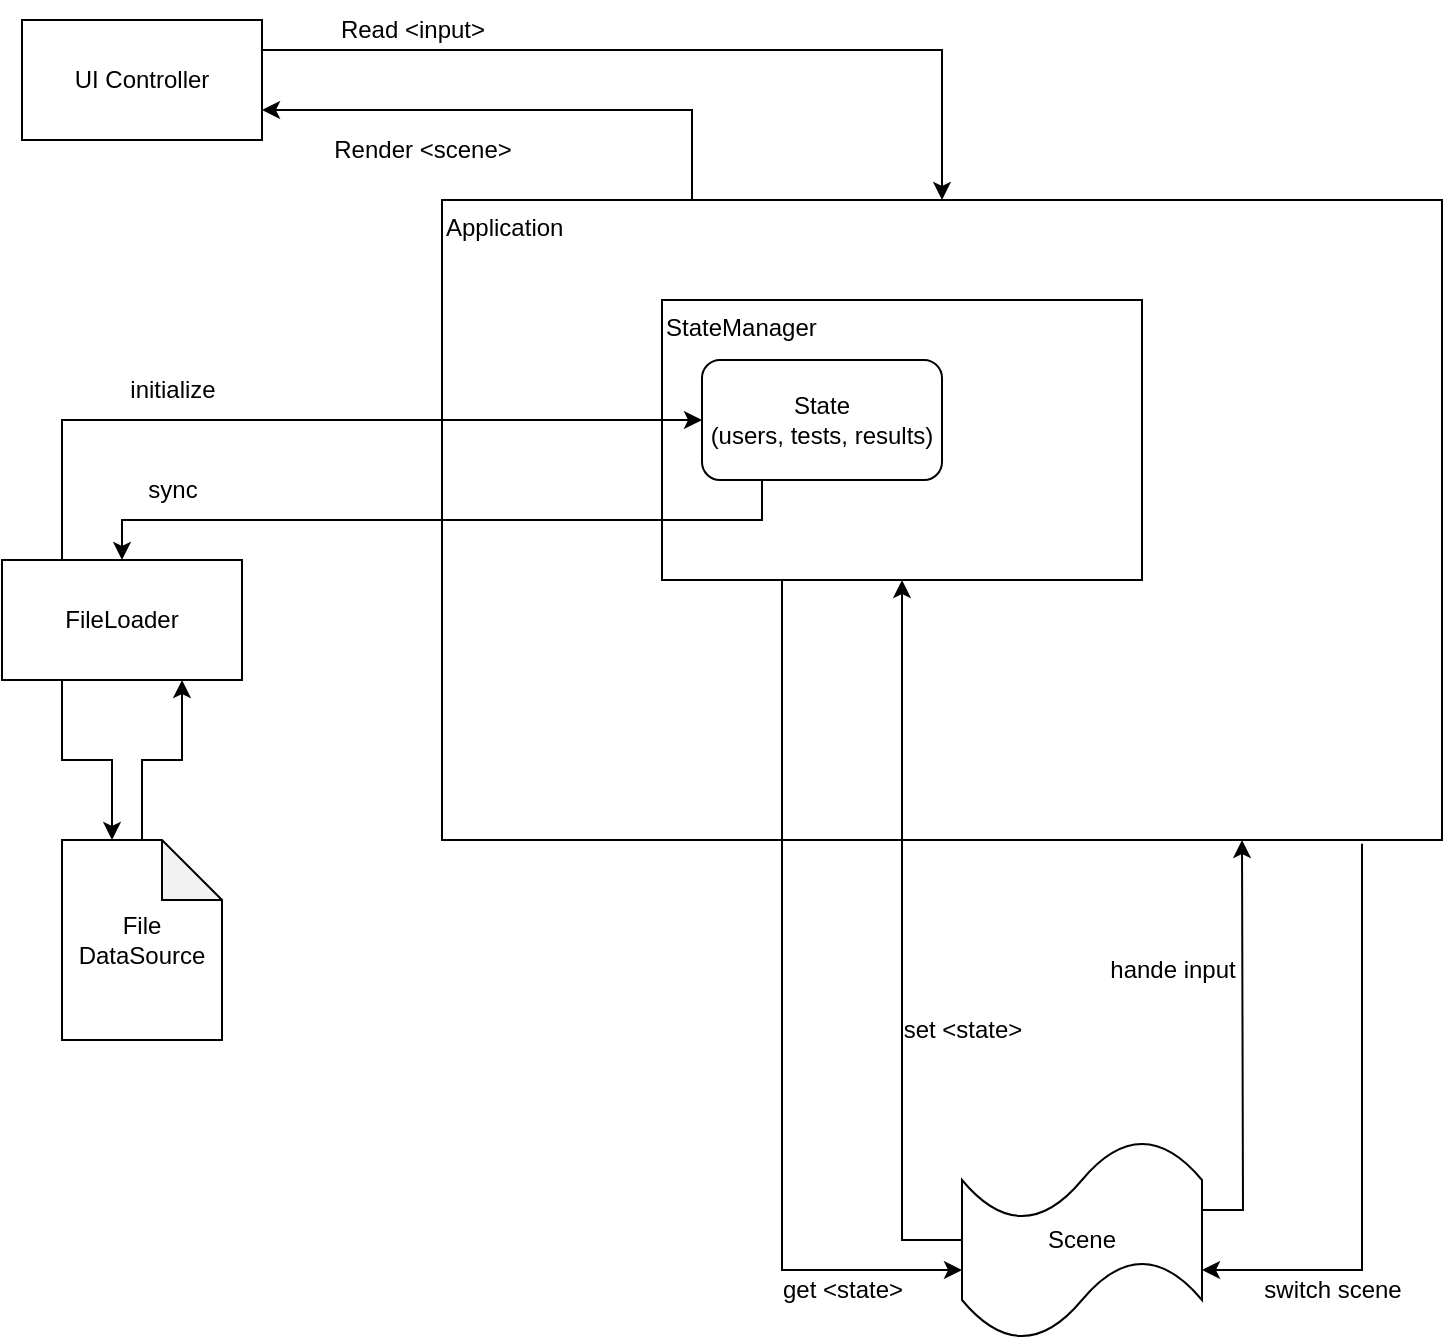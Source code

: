 <mxfile version="20.5.3" type="device"><diagram name="Page-1" id="c7558073-3199-34d8-9f00-42111426c3f3"><mxGraphModel dx="460" dy="764" grid="1" gridSize="10" guides="1" tooltips="1" connect="1" arrows="1" fold="1" page="1" pageScale="1" pageWidth="826" pageHeight="1169" background="none" math="0" shadow="0"><root><mxCell id="0"/><mxCell id="1" parent="0"/><mxCell id="ha5R3sccZ5Zn_AHzbQcb-24" style="edgeStyle=orthogonalEdgeStyle;rounded=0;orthogonalLoop=1;jettySize=auto;html=1;exitX=0.25;exitY=0;exitDx=0;exitDy=0;entryX=1;entryY=0.75;entryDx=0;entryDy=0;startArrow=none;startFill=0;" parent="1" source="ha5R3sccZ5Zn_AHzbQcb-14" target="ha5R3sccZ5Zn_AHzbQcb-11" edge="1"><mxGeometry relative="1" as="geometry"/></mxCell><mxCell id="ha5R3sccZ5Zn_AHzbQcb-34" style="edgeStyle=orthogonalEdgeStyle;rounded=0;orthogonalLoop=1;jettySize=auto;html=1;exitX=0.92;exitY=1.006;exitDx=0;exitDy=0;entryX=1;entryY=0.65;entryDx=0;entryDy=0;entryPerimeter=0;startArrow=none;startFill=0;exitPerimeter=0;" parent="1" source="ha5R3sccZ5Zn_AHzbQcb-14" target="ha5R3sccZ5Zn_AHzbQcb-5" edge="1"><mxGeometry relative="1" as="geometry"><Array as="points"><mxPoint x="760" y="645"/></Array></mxGeometry></mxCell><mxCell id="ha5R3sccZ5Zn_AHzbQcb-14" value="Application" style="rounded=0;whiteSpace=wrap;html=1;align=left;verticalAlign=top;" parent="1" vertex="1"><mxGeometry x="300" y="110" width="500" height="320" as="geometry"/></mxCell><mxCell id="ha5R3sccZ5Zn_AHzbQcb-26" style="edgeStyle=orthogonalEdgeStyle;rounded=0;orthogonalLoop=1;jettySize=auto;html=1;exitX=0.25;exitY=1;exitDx=0;exitDy=0;entryX=0;entryY=0.65;entryDx=0;entryDy=0;entryPerimeter=0;startArrow=none;startFill=0;" parent="1" source="Kw_00_VyGjL_0-j4RVEV-96" target="ha5R3sccZ5Zn_AHzbQcb-5" edge="1"><mxGeometry relative="1" as="geometry"/></mxCell><mxCell id="Kw_00_VyGjL_0-j4RVEV-96" value="StateManager" style="rounded=0;whiteSpace=wrap;html=1;align=left;verticalAlign=top;" parent="1" vertex="1"><mxGeometry x="410" y="160" width="240" height="140" as="geometry"/></mxCell><mxCell id="Y5Mx6L39LIqz-jODXgWW-18" style="edgeStyle=orthogonalEdgeStyle;rounded=0;orthogonalLoop=1;jettySize=auto;html=1;exitX=0.25;exitY=1;exitDx=0;exitDy=0;entryX=0.5;entryY=0;entryDx=0;entryDy=0;" parent="1" source="Y5Mx6L39LIqz-jODXgWW-3" target="Y5Mx6L39LIqz-jODXgWW-5" edge="1"><mxGeometry relative="1" as="geometry"/></mxCell><mxCell id="Y5Mx6L39LIqz-jODXgWW-3" value="State&lt;br&gt;(users, tests, results)" style="rounded=1;whiteSpace=wrap;html=1;" parent="1" vertex="1"><mxGeometry x="430" y="190" width="120" height="60" as="geometry"/></mxCell><mxCell id="Y5Mx6L39LIqz-jODXgWW-9" style="edgeStyle=orthogonalEdgeStyle;rounded=0;orthogonalLoop=1;jettySize=auto;html=1;exitX=0.25;exitY=1;exitDx=0;exitDy=0;entryX=0;entryY=0;entryDx=25;entryDy=0;entryPerimeter=0;" parent="1" source="Y5Mx6L39LIqz-jODXgWW-5" target="Y5Mx6L39LIqz-jODXgWW-6" edge="1"><mxGeometry relative="1" as="geometry"/></mxCell><mxCell id="Y5Mx6L39LIqz-jODXgWW-17" style="edgeStyle=orthogonalEdgeStyle;rounded=0;orthogonalLoop=1;jettySize=auto;html=1;exitX=0.25;exitY=0;exitDx=0;exitDy=0;entryX=0;entryY=0.5;entryDx=0;entryDy=0;" parent="1" source="Y5Mx6L39LIqz-jODXgWW-5" target="Y5Mx6L39LIqz-jODXgWW-3" edge="1"><mxGeometry relative="1" as="geometry"/></mxCell><mxCell id="Y5Mx6L39LIqz-jODXgWW-5" value="FileLoader" style="rounded=0;whiteSpace=wrap;html=1;" parent="1" vertex="1"><mxGeometry x="80" y="290" width="120" height="60" as="geometry"/></mxCell><mxCell id="Y5Mx6L39LIqz-jODXgWW-10" style="edgeStyle=orthogonalEdgeStyle;rounded=0;orthogonalLoop=1;jettySize=auto;html=1;exitX=0.5;exitY=0;exitDx=0;exitDy=0;exitPerimeter=0;entryX=0.75;entryY=1;entryDx=0;entryDy=0;" parent="1" source="Y5Mx6L39LIqz-jODXgWW-6" target="Y5Mx6L39LIqz-jODXgWW-5" edge="1"><mxGeometry relative="1" as="geometry"/></mxCell><mxCell id="Y5Mx6L39LIqz-jODXgWW-6" value="File&lt;br&gt;DataSource" style="shape=note;whiteSpace=wrap;html=1;backgroundOutline=1;darkOpacity=0.05;" parent="1" vertex="1"><mxGeometry x="110" y="430" width="80" height="100" as="geometry"/></mxCell><mxCell id="ha5R3sccZ5Zn_AHzbQcb-1" value="initialize" style="text;html=1;align=center;verticalAlign=middle;resizable=0;points=[];autosize=1;strokeColor=none;fillColor=none;" parent="1" vertex="1"><mxGeometry x="130" y="190" width="70" height="30" as="geometry"/></mxCell><mxCell id="ha5R3sccZ5Zn_AHzbQcb-2" value="sync" style="text;html=1;align=center;verticalAlign=middle;resizable=0;points=[];autosize=1;strokeColor=none;fillColor=none;" parent="1" vertex="1"><mxGeometry x="140" y="240" width="50" height="30" as="geometry"/></mxCell><mxCell id="ha5R3sccZ5Zn_AHzbQcb-25" style="edgeStyle=orthogonalEdgeStyle;rounded=0;orthogonalLoop=1;jettySize=auto;html=1;exitX=0;exitY=0.5;exitDx=0;exitDy=0;exitPerimeter=0;startArrow=none;startFill=0;" parent="1" source="ha5R3sccZ5Zn_AHzbQcb-5" target="Kw_00_VyGjL_0-j4RVEV-96" edge="1"><mxGeometry relative="1" as="geometry"/></mxCell><mxCell id="ha5R3sccZ5Zn_AHzbQcb-28" style="edgeStyle=orthogonalEdgeStyle;rounded=0;orthogonalLoop=1;jettySize=auto;html=1;exitX=1;exitY=0.35;exitDx=0;exitDy=0;exitPerimeter=0;startArrow=none;startFill=0;" parent="1" source="ha5R3sccZ5Zn_AHzbQcb-5" edge="1"><mxGeometry relative="1" as="geometry"><mxPoint x="700" y="430" as="targetPoint"/></mxGeometry></mxCell><mxCell id="ha5R3sccZ5Zn_AHzbQcb-5" value="Scene" style="shape=tape;whiteSpace=wrap;html=1;" parent="1" vertex="1"><mxGeometry x="560" y="580" width="120" height="100" as="geometry"/></mxCell><mxCell id="ha5R3sccZ5Zn_AHzbQcb-9" value="get &amp;lt;state&amp;gt;" style="text;html=1;align=center;verticalAlign=middle;resizable=0;points=[];autosize=1;strokeColor=none;fillColor=none;" parent="1" vertex="1"><mxGeometry x="460" y="640" width="80" height="30" as="geometry"/></mxCell><mxCell id="ha5R3sccZ5Zn_AHzbQcb-10" value="set &amp;lt;state&amp;gt;" style="text;html=1;align=center;verticalAlign=middle;resizable=0;points=[];autosize=1;strokeColor=none;fillColor=none;" parent="1" vertex="1"><mxGeometry x="520" y="510" width="80" height="30" as="geometry"/></mxCell><mxCell id="ha5R3sccZ5Zn_AHzbQcb-23" style="edgeStyle=orthogonalEdgeStyle;rounded=0;orthogonalLoop=1;jettySize=auto;html=1;exitX=1;exitY=0.25;exitDx=0;exitDy=0;startArrow=none;startFill=0;" parent="1" source="ha5R3sccZ5Zn_AHzbQcb-11" target="ha5R3sccZ5Zn_AHzbQcb-14" edge="1"><mxGeometry relative="1" as="geometry"/></mxCell><mxCell id="ha5R3sccZ5Zn_AHzbQcb-11" value="UI Controller" style="rounded=0;whiteSpace=wrap;html=1;" parent="1" vertex="1"><mxGeometry x="90" y="20" width="120" height="60" as="geometry"/></mxCell><mxCell id="ha5R3sccZ5Zn_AHzbQcb-18" value="Render &amp;lt;scene&amp;gt;" style="text;html=1;align=center;verticalAlign=middle;resizable=0;points=[];autosize=1;strokeColor=none;fillColor=none;" parent="1" vertex="1"><mxGeometry x="235" y="70" width="110" height="30" as="geometry"/></mxCell><mxCell id="ha5R3sccZ5Zn_AHzbQcb-20" value="Read &amp;lt;input&amp;gt;" style="text;html=1;align=center;verticalAlign=middle;resizable=0;points=[];autosize=1;strokeColor=none;fillColor=none;" parent="1" vertex="1"><mxGeometry x="235" y="10" width="100" height="30" as="geometry"/></mxCell><mxCell id="ha5R3sccZ5Zn_AHzbQcb-36" value="hande input" style="text;html=1;align=center;verticalAlign=middle;resizable=0;points=[];autosize=1;strokeColor=none;fillColor=none;" parent="1" vertex="1"><mxGeometry x="620" y="480" width="90" height="30" as="geometry"/></mxCell><mxCell id="ha5R3sccZ5Zn_AHzbQcb-37" value="switch scene" style="text;html=1;align=center;verticalAlign=middle;resizable=0;points=[];autosize=1;strokeColor=none;fillColor=none;" parent="1" vertex="1"><mxGeometry x="700" y="640" width="90" height="30" as="geometry"/></mxCell></root></mxGraphModel></diagram></mxfile>
